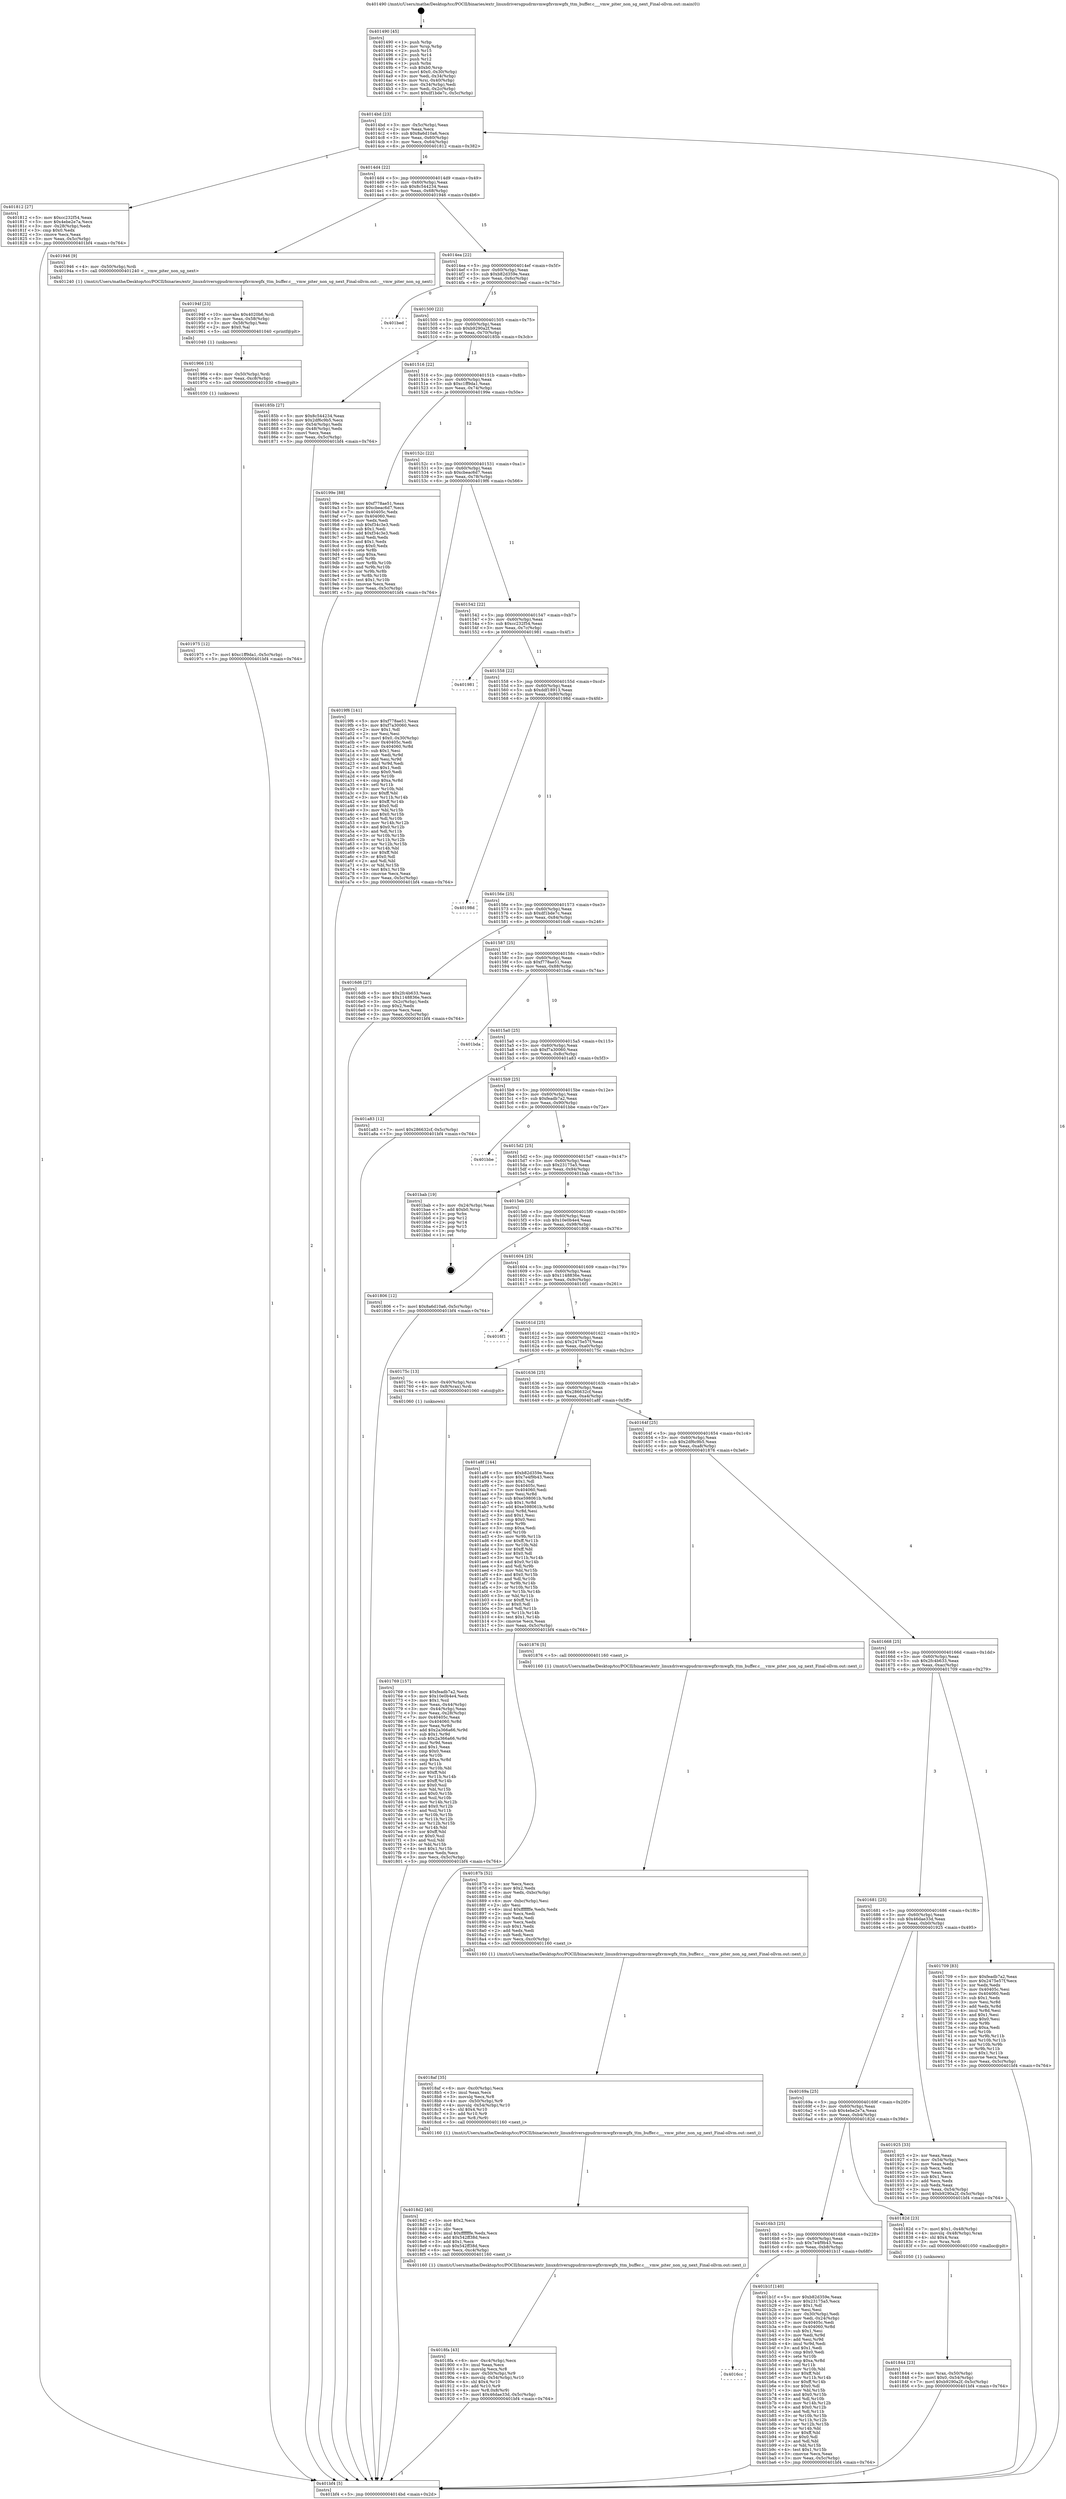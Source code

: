 digraph "0x401490" {
  label = "0x401490 (/mnt/c/Users/mathe/Desktop/tcc/POCII/binaries/extr_linuxdriversgpudrmvmwgfxvmwgfx_ttm_buffer.c___vmw_piter_non_sg_next_Final-ollvm.out::main(0))"
  labelloc = "t"
  node[shape=record]

  Entry [label="",width=0.3,height=0.3,shape=circle,fillcolor=black,style=filled]
  "0x4014bd" [label="{
     0x4014bd [23]\l
     | [instrs]\l
     &nbsp;&nbsp;0x4014bd \<+3\>: mov -0x5c(%rbp),%eax\l
     &nbsp;&nbsp;0x4014c0 \<+2\>: mov %eax,%ecx\l
     &nbsp;&nbsp;0x4014c2 \<+6\>: sub $0x8a6d10a6,%ecx\l
     &nbsp;&nbsp;0x4014c8 \<+3\>: mov %eax,-0x60(%rbp)\l
     &nbsp;&nbsp;0x4014cb \<+3\>: mov %ecx,-0x64(%rbp)\l
     &nbsp;&nbsp;0x4014ce \<+6\>: je 0000000000401812 \<main+0x382\>\l
  }"]
  "0x401812" [label="{
     0x401812 [27]\l
     | [instrs]\l
     &nbsp;&nbsp;0x401812 \<+5\>: mov $0xcc232f54,%eax\l
     &nbsp;&nbsp;0x401817 \<+5\>: mov $0x4ebe2e7a,%ecx\l
     &nbsp;&nbsp;0x40181c \<+3\>: mov -0x28(%rbp),%edx\l
     &nbsp;&nbsp;0x40181f \<+3\>: cmp $0x0,%edx\l
     &nbsp;&nbsp;0x401822 \<+3\>: cmove %ecx,%eax\l
     &nbsp;&nbsp;0x401825 \<+3\>: mov %eax,-0x5c(%rbp)\l
     &nbsp;&nbsp;0x401828 \<+5\>: jmp 0000000000401bf4 \<main+0x764\>\l
  }"]
  "0x4014d4" [label="{
     0x4014d4 [22]\l
     | [instrs]\l
     &nbsp;&nbsp;0x4014d4 \<+5\>: jmp 00000000004014d9 \<main+0x49\>\l
     &nbsp;&nbsp;0x4014d9 \<+3\>: mov -0x60(%rbp),%eax\l
     &nbsp;&nbsp;0x4014dc \<+5\>: sub $0x8c544234,%eax\l
     &nbsp;&nbsp;0x4014e1 \<+3\>: mov %eax,-0x68(%rbp)\l
     &nbsp;&nbsp;0x4014e4 \<+6\>: je 0000000000401946 \<main+0x4b6\>\l
  }"]
  Exit [label="",width=0.3,height=0.3,shape=circle,fillcolor=black,style=filled,peripheries=2]
  "0x401946" [label="{
     0x401946 [9]\l
     | [instrs]\l
     &nbsp;&nbsp;0x401946 \<+4\>: mov -0x50(%rbp),%rdi\l
     &nbsp;&nbsp;0x40194a \<+5\>: call 0000000000401240 \<__vmw_piter_non_sg_next\>\l
     | [calls]\l
     &nbsp;&nbsp;0x401240 \{1\} (/mnt/c/Users/mathe/Desktop/tcc/POCII/binaries/extr_linuxdriversgpudrmvmwgfxvmwgfx_ttm_buffer.c___vmw_piter_non_sg_next_Final-ollvm.out::__vmw_piter_non_sg_next)\l
  }"]
  "0x4014ea" [label="{
     0x4014ea [22]\l
     | [instrs]\l
     &nbsp;&nbsp;0x4014ea \<+5\>: jmp 00000000004014ef \<main+0x5f\>\l
     &nbsp;&nbsp;0x4014ef \<+3\>: mov -0x60(%rbp),%eax\l
     &nbsp;&nbsp;0x4014f2 \<+5\>: sub $0xb82d359e,%eax\l
     &nbsp;&nbsp;0x4014f7 \<+3\>: mov %eax,-0x6c(%rbp)\l
     &nbsp;&nbsp;0x4014fa \<+6\>: je 0000000000401bed \<main+0x75d\>\l
  }"]
  "0x4016cc" [label="{
     0x4016cc\l
  }", style=dashed]
  "0x401bed" [label="{
     0x401bed\l
  }", style=dashed]
  "0x401500" [label="{
     0x401500 [22]\l
     | [instrs]\l
     &nbsp;&nbsp;0x401500 \<+5\>: jmp 0000000000401505 \<main+0x75\>\l
     &nbsp;&nbsp;0x401505 \<+3\>: mov -0x60(%rbp),%eax\l
     &nbsp;&nbsp;0x401508 \<+5\>: sub $0xb9290a2f,%eax\l
     &nbsp;&nbsp;0x40150d \<+3\>: mov %eax,-0x70(%rbp)\l
     &nbsp;&nbsp;0x401510 \<+6\>: je 000000000040185b \<main+0x3cb\>\l
  }"]
  "0x401b1f" [label="{
     0x401b1f [140]\l
     | [instrs]\l
     &nbsp;&nbsp;0x401b1f \<+5\>: mov $0xb82d359e,%eax\l
     &nbsp;&nbsp;0x401b24 \<+5\>: mov $0x23175a5,%ecx\l
     &nbsp;&nbsp;0x401b29 \<+2\>: mov $0x1,%dl\l
     &nbsp;&nbsp;0x401b2b \<+2\>: xor %esi,%esi\l
     &nbsp;&nbsp;0x401b2d \<+3\>: mov -0x30(%rbp),%edi\l
     &nbsp;&nbsp;0x401b30 \<+3\>: mov %edi,-0x24(%rbp)\l
     &nbsp;&nbsp;0x401b33 \<+7\>: mov 0x40405c,%edi\l
     &nbsp;&nbsp;0x401b3a \<+8\>: mov 0x404060,%r8d\l
     &nbsp;&nbsp;0x401b42 \<+3\>: sub $0x1,%esi\l
     &nbsp;&nbsp;0x401b45 \<+3\>: mov %edi,%r9d\l
     &nbsp;&nbsp;0x401b48 \<+3\>: add %esi,%r9d\l
     &nbsp;&nbsp;0x401b4b \<+4\>: imul %r9d,%edi\l
     &nbsp;&nbsp;0x401b4f \<+3\>: and $0x1,%edi\l
     &nbsp;&nbsp;0x401b52 \<+3\>: cmp $0x0,%edi\l
     &nbsp;&nbsp;0x401b55 \<+4\>: sete %r10b\l
     &nbsp;&nbsp;0x401b59 \<+4\>: cmp $0xa,%r8d\l
     &nbsp;&nbsp;0x401b5d \<+4\>: setl %r11b\l
     &nbsp;&nbsp;0x401b61 \<+3\>: mov %r10b,%bl\l
     &nbsp;&nbsp;0x401b64 \<+3\>: xor $0xff,%bl\l
     &nbsp;&nbsp;0x401b67 \<+3\>: mov %r11b,%r14b\l
     &nbsp;&nbsp;0x401b6a \<+4\>: xor $0xff,%r14b\l
     &nbsp;&nbsp;0x401b6e \<+3\>: xor $0x0,%dl\l
     &nbsp;&nbsp;0x401b71 \<+3\>: mov %bl,%r15b\l
     &nbsp;&nbsp;0x401b74 \<+4\>: and $0x0,%r15b\l
     &nbsp;&nbsp;0x401b78 \<+3\>: and %dl,%r10b\l
     &nbsp;&nbsp;0x401b7b \<+3\>: mov %r14b,%r12b\l
     &nbsp;&nbsp;0x401b7e \<+4\>: and $0x0,%r12b\l
     &nbsp;&nbsp;0x401b82 \<+3\>: and %dl,%r11b\l
     &nbsp;&nbsp;0x401b85 \<+3\>: or %r10b,%r15b\l
     &nbsp;&nbsp;0x401b88 \<+3\>: or %r11b,%r12b\l
     &nbsp;&nbsp;0x401b8b \<+3\>: xor %r12b,%r15b\l
     &nbsp;&nbsp;0x401b8e \<+3\>: or %r14b,%bl\l
     &nbsp;&nbsp;0x401b91 \<+3\>: xor $0xff,%bl\l
     &nbsp;&nbsp;0x401b94 \<+3\>: or $0x0,%dl\l
     &nbsp;&nbsp;0x401b97 \<+2\>: and %dl,%bl\l
     &nbsp;&nbsp;0x401b99 \<+3\>: or %bl,%r15b\l
     &nbsp;&nbsp;0x401b9c \<+4\>: test $0x1,%r15b\l
     &nbsp;&nbsp;0x401ba0 \<+3\>: cmovne %ecx,%eax\l
     &nbsp;&nbsp;0x401ba3 \<+3\>: mov %eax,-0x5c(%rbp)\l
     &nbsp;&nbsp;0x401ba6 \<+5\>: jmp 0000000000401bf4 \<main+0x764\>\l
  }"]
  "0x40185b" [label="{
     0x40185b [27]\l
     | [instrs]\l
     &nbsp;&nbsp;0x40185b \<+5\>: mov $0x8c544234,%eax\l
     &nbsp;&nbsp;0x401860 \<+5\>: mov $0x2df6c9b5,%ecx\l
     &nbsp;&nbsp;0x401865 \<+3\>: mov -0x54(%rbp),%edx\l
     &nbsp;&nbsp;0x401868 \<+3\>: cmp -0x48(%rbp),%edx\l
     &nbsp;&nbsp;0x40186b \<+3\>: cmovl %ecx,%eax\l
     &nbsp;&nbsp;0x40186e \<+3\>: mov %eax,-0x5c(%rbp)\l
     &nbsp;&nbsp;0x401871 \<+5\>: jmp 0000000000401bf4 \<main+0x764\>\l
  }"]
  "0x401516" [label="{
     0x401516 [22]\l
     | [instrs]\l
     &nbsp;&nbsp;0x401516 \<+5\>: jmp 000000000040151b \<main+0x8b\>\l
     &nbsp;&nbsp;0x40151b \<+3\>: mov -0x60(%rbp),%eax\l
     &nbsp;&nbsp;0x40151e \<+5\>: sub $0xc1ff9da1,%eax\l
     &nbsp;&nbsp;0x401523 \<+3\>: mov %eax,-0x74(%rbp)\l
     &nbsp;&nbsp;0x401526 \<+6\>: je 000000000040199e \<main+0x50e\>\l
  }"]
  "0x401975" [label="{
     0x401975 [12]\l
     | [instrs]\l
     &nbsp;&nbsp;0x401975 \<+7\>: movl $0xc1ff9da1,-0x5c(%rbp)\l
     &nbsp;&nbsp;0x40197c \<+5\>: jmp 0000000000401bf4 \<main+0x764\>\l
  }"]
  "0x40199e" [label="{
     0x40199e [88]\l
     | [instrs]\l
     &nbsp;&nbsp;0x40199e \<+5\>: mov $0xf778ae51,%eax\l
     &nbsp;&nbsp;0x4019a3 \<+5\>: mov $0xcbeac6d7,%ecx\l
     &nbsp;&nbsp;0x4019a8 \<+7\>: mov 0x40405c,%edx\l
     &nbsp;&nbsp;0x4019af \<+7\>: mov 0x404060,%esi\l
     &nbsp;&nbsp;0x4019b6 \<+2\>: mov %edx,%edi\l
     &nbsp;&nbsp;0x4019b8 \<+6\>: sub $0xf34c3e3,%edi\l
     &nbsp;&nbsp;0x4019be \<+3\>: sub $0x1,%edi\l
     &nbsp;&nbsp;0x4019c1 \<+6\>: add $0xf34c3e3,%edi\l
     &nbsp;&nbsp;0x4019c7 \<+3\>: imul %edi,%edx\l
     &nbsp;&nbsp;0x4019ca \<+3\>: and $0x1,%edx\l
     &nbsp;&nbsp;0x4019cd \<+3\>: cmp $0x0,%edx\l
     &nbsp;&nbsp;0x4019d0 \<+4\>: sete %r8b\l
     &nbsp;&nbsp;0x4019d4 \<+3\>: cmp $0xa,%esi\l
     &nbsp;&nbsp;0x4019d7 \<+4\>: setl %r9b\l
     &nbsp;&nbsp;0x4019db \<+3\>: mov %r8b,%r10b\l
     &nbsp;&nbsp;0x4019de \<+3\>: and %r9b,%r10b\l
     &nbsp;&nbsp;0x4019e1 \<+3\>: xor %r9b,%r8b\l
     &nbsp;&nbsp;0x4019e4 \<+3\>: or %r8b,%r10b\l
     &nbsp;&nbsp;0x4019e7 \<+4\>: test $0x1,%r10b\l
     &nbsp;&nbsp;0x4019eb \<+3\>: cmovne %ecx,%eax\l
     &nbsp;&nbsp;0x4019ee \<+3\>: mov %eax,-0x5c(%rbp)\l
     &nbsp;&nbsp;0x4019f1 \<+5\>: jmp 0000000000401bf4 \<main+0x764\>\l
  }"]
  "0x40152c" [label="{
     0x40152c [22]\l
     | [instrs]\l
     &nbsp;&nbsp;0x40152c \<+5\>: jmp 0000000000401531 \<main+0xa1\>\l
     &nbsp;&nbsp;0x401531 \<+3\>: mov -0x60(%rbp),%eax\l
     &nbsp;&nbsp;0x401534 \<+5\>: sub $0xcbeac6d7,%eax\l
     &nbsp;&nbsp;0x401539 \<+3\>: mov %eax,-0x78(%rbp)\l
     &nbsp;&nbsp;0x40153c \<+6\>: je 00000000004019f6 \<main+0x566\>\l
  }"]
  "0x401966" [label="{
     0x401966 [15]\l
     | [instrs]\l
     &nbsp;&nbsp;0x401966 \<+4\>: mov -0x50(%rbp),%rdi\l
     &nbsp;&nbsp;0x40196a \<+6\>: mov %eax,-0xc8(%rbp)\l
     &nbsp;&nbsp;0x401970 \<+5\>: call 0000000000401030 \<free@plt\>\l
     | [calls]\l
     &nbsp;&nbsp;0x401030 \{1\} (unknown)\l
  }"]
  "0x4019f6" [label="{
     0x4019f6 [141]\l
     | [instrs]\l
     &nbsp;&nbsp;0x4019f6 \<+5\>: mov $0xf778ae51,%eax\l
     &nbsp;&nbsp;0x4019fb \<+5\>: mov $0xf7a30060,%ecx\l
     &nbsp;&nbsp;0x401a00 \<+2\>: mov $0x1,%dl\l
     &nbsp;&nbsp;0x401a02 \<+2\>: xor %esi,%esi\l
     &nbsp;&nbsp;0x401a04 \<+7\>: movl $0x0,-0x30(%rbp)\l
     &nbsp;&nbsp;0x401a0b \<+7\>: mov 0x40405c,%edi\l
     &nbsp;&nbsp;0x401a12 \<+8\>: mov 0x404060,%r8d\l
     &nbsp;&nbsp;0x401a1a \<+3\>: sub $0x1,%esi\l
     &nbsp;&nbsp;0x401a1d \<+3\>: mov %edi,%r9d\l
     &nbsp;&nbsp;0x401a20 \<+3\>: add %esi,%r9d\l
     &nbsp;&nbsp;0x401a23 \<+4\>: imul %r9d,%edi\l
     &nbsp;&nbsp;0x401a27 \<+3\>: and $0x1,%edi\l
     &nbsp;&nbsp;0x401a2a \<+3\>: cmp $0x0,%edi\l
     &nbsp;&nbsp;0x401a2d \<+4\>: sete %r10b\l
     &nbsp;&nbsp;0x401a31 \<+4\>: cmp $0xa,%r8d\l
     &nbsp;&nbsp;0x401a35 \<+4\>: setl %r11b\l
     &nbsp;&nbsp;0x401a39 \<+3\>: mov %r10b,%bl\l
     &nbsp;&nbsp;0x401a3c \<+3\>: xor $0xff,%bl\l
     &nbsp;&nbsp;0x401a3f \<+3\>: mov %r11b,%r14b\l
     &nbsp;&nbsp;0x401a42 \<+4\>: xor $0xff,%r14b\l
     &nbsp;&nbsp;0x401a46 \<+3\>: xor $0x0,%dl\l
     &nbsp;&nbsp;0x401a49 \<+3\>: mov %bl,%r15b\l
     &nbsp;&nbsp;0x401a4c \<+4\>: and $0x0,%r15b\l
     &nbsp;&nbsp;0x401a50 \<+3\>: and %dl,%r10b\l
     &nbsp;&nbsp;0x401a53 \<+3\>: mov %r14b,%r12b\l
     &nbsp;&nbsp;0x401a56 \<+4\>: and $0x0,%r12b\l
     &nbsp;&nbsp;0x401a5a \<+3\>: and %dl,%r11b\l
     &nbsp;&nbsp;0x401a5d \<+3\>: or %r10b,%r15b\l
     &nbsp;&nbsp;0x401a60 \<+3\>: or %r11b,%r12b\l
     &nbsp;&nbsp;0x401a63 \<+3\>: xor %r12b,%r15b\l
     &nbsp;&nbsp;0x401a66 \<+3\>: or %r14b,%bl\l
     &nbsp;&nbsp;0x401a69 \<+3\>: xor $0xff,%bl\l
     &nbsp;&nbsp;0x401a6c \<+3\>: or $0x0,%dl\l
     &nbsp;&nbsp;0x401a6f \<+2\>: and %dl,%bl\l
     &nbsp;&nbsp;0x401a71 \<+3\>: or %bl,%r15b\l
     &nbsp;&nbsp;0x401a74 \<+4\>: test $0x1,%r15b\l
     &nbsp;&nbsp;0x401a78 \<+3\>: cmovne %ecx,%eax\l
     &nbsp;&nbsp;0x401a7b \<+3\>: mov %eax,-0x5c(%rbp)\l
     &nbsp;&nbsp;0x401a7e \<+5\>: jmp 0000000000401bf4 \<main+0x764\>\l
  }"]
  "0x401542" [label="{
     0x401542 [22]\l
     | [instrs]\l
     &nbsp;&nbsp;0x401542 \<+5\>: jmp 0000000000401547 \<main+0xb7\>\l
     &nbsp;&nbsp;0x401547 \<+3\>: mov -0x60(%rbp),%eax\l
     &nbsp;&nbsp;0x40154a \<+5\>: sub $0xcc232f54,%eax\l
     &nbsp;&nbsp;0x40154f \<+3\>: mov %eax,-0x7c(%rbp)\l
     &nbsp;&nbsp;0x401552 \<+6\>: je 0000000000401981 \<main+0x4f1\>\l
  }"]
  "0x40194f" [label="{
     0x40194f [23]\l
     | [instrs]\l
     &nbsp;&nbsp;0x40194f \<+10\>: movabs $0x4020b6,%rdi\l
     &nbsp;&nbsp;0x401959 \<+3\>: mov %eax,-0x58(%rbp)\l
     &nbsp;&nbsp;0x40195c \<+3\>: mov -0x58(%rbp),%esi\l
     &nbsp;&nbsp;0x40195f \<+2\>: mov $0x0,%al\l
     &nbsp;&nbsp;0x401961 \<+5\>: call 0000000000401040 \<printf@plt\>\l
     | [calls]\l
     &nbsp;&nbsp;0x401040 \{1\} (unknown)\l
  }"]
  "0x401981" [label="{
     0x401981\l
  }", style=dashed]
  "0x401558" [label="{
     0x401558 [22]\l
     | [instrs]\l
     &nbsp;&nbsp;0x401558 \<+5\>: jmp 000000000040155d \<main+0xcd\>\l
     &nbsp;&nbsp;0x40155d \<+3\>: mov -0x60(%rbp),%eax\l
     &nbsp;&nbsp;0x401560 \<+5\>: sub $0xddf18913,%eax\l
     &nbsp;&nbsp;0x401565 \<+3\>: mov %eax,-0x80(%rbp)\l
     &nbsp;&nbsp;0x401568 \<+6\>: je 000000000040198d \<main+0x4fd\>\l
  }"]
  "0x4018fa" [label="{
     0x4018fa [43]\l
     | [instrs]\l
     &nbsp;&nbsp;0x4018fa \<+6\>: mov -0xc4(%rbp),%ecx\l
     &nbsp;&nbsp;0x401900 \<+3\>: imul %eax,%ecx\l
     &nbsp;&nbsp;0x401903 \<+3\>: movslq %ecx,%r8\l
     &nbsp;&nbsp;0x401906 \<+4\>: mov -0x50(%rbp),%r9\l
     &nbsp;&nbsp;0x40190a \<+4\>: movslq -0x54(%rbp),%r10\l
     &nbsp;&nbsp;0x40190e \<+4\>: shl $0x4,%r10\l
     &nbsp;&nbsp;0x401912 \<+3\>: add %r10,%r9\l
     &nbsp;&nbsp;0x401915 \<+4\>: mov %r8,0x8(%r9)\l
     &nbsp;&nbsp;0x401919 \<+7\>: movl $0x46dae33d,-0x5c(%rbp)\l
     &nbsp;&nbsp;0x401920 \<+5\>: jmp 0000000000401bf4 \<main+0x764\>\l
  }"]
  "0x40198d" [label="{
     0x40198d\l
  }", style=dashed]
  "0x40156e" [label="{
     0x40156e [25]\l
     | [instrs]\l
     &nbsp;&nbsp;0x40156e \<+5\>: jmp 0000000000401573 \<main+0xe3\>\l
     &nbsp;&nbsp;0x401573 \<+3\>: mov -0x60(%rbp),%eax\l
     &nbsp;&nbsp;0x401576 \<+5\>: sub $0xdf1bde7c,%eax\l
     &nbsp;&nbsp;0x40157b \<+6\>: mov %eax,-0x84(%rbp)\l
     &nbsp;&nbsp;0x401581 \<+6\>: je 00000000004016d6 \<main+0x246\>\l
  }"]
  "0x4018d2" [label="{
     0x4018d2 [40]\l
     | [instrs]\l
     &nbsp;&nbsp;0x4018d2 \<+5\>: mov $0x2,%ecx\l
     &nbsp;&nbsp;0x4018d7 \<+1\>: cltd\l
     &nbsp;&nbsp;0x4018d8 \<+2\>: idiv %ecx\l
     &nbsp;&nbsp;0x4018da \<+6\>: imul $0xfffffffe,%edx,%ecx\l
     &nbsp;&nbsp;0x4018e0 \<+6\>: add $0x542ff38d,%ecx\l
     &nbsp;&nbsp;0x4018e6 \<+3\>: add $0x1,%ecx\l
     &nbsp;&nbsp;0x4018e9 \<+6\>: sub $0x542ff38d,%ecx\l
     &nbsp;&nbsp;0x4018ef \<+6\>: mov %ecx,-0xc4(%rbp)\l
     &nbsp;&nbsp;0x4018f5 \<+5\>: call 0000000000401160 \<next_i\>\l
     | [calls]\l
     &nbsp;&nbsp;0x401160 \{1\} (/mnt/c/Users/mathe/Desktop/tcc/POCII/binaries/extr_linuxdriversgpudrmvmwgfxvmwgfx_ttm_buffer.c___vmw_piter_non_sg_next_Final-ollvm.out::next_i)\l
  }"]
  "0x4016d6" [label="{
     0x4016d6 [27]\l
     | [instrs]\l
     &nbsp;&nbsp;0x4016d6 \<+5\>: mov $0x2fc4b633,%eax\l
     &nbsp;&nbsp;0x4016db \<+5\>: mov $0x1148836e,%ecx\l
     &nbsp;&nbsp;0x4016e0 \<+3\>: mov -0x2c(%rbp),%edx\l
     &nbsp;&nbsp;0x4016e3 \<+3\>: cmp $0x2,%edx\l
     &nbsp;&nbsp;0x4016e6 \<+3\>: cmovne %ecx,%eax\l
     &nbsp;&nbsp;0x4016e9 \<+3\>: mov %eax,-0x5c(%rbp)\l
     &nbsp;&nbsp;0x4016ec \<+5\>: jmp 0000000000401bf4 \<main+0x764\>\l
  }"]
  "0x401587" [label="{
     0x401587 [25]\l
     | [instrs]\l
     &nbsp;&nbsp;0x401587 \<+5\>: jmp 000000000040158c \<main+0xfc\>\l
     &nbsp;&nbsp;0x40158c \<+3\>: mov -0x60(%rbp),%eax\l
     &nbsp;&nbsp;0x40158f \<+5\>: sub $0xf778ae51,%eax\l
     &nbsp;&nbsp;0x401594 \<+6\>: mov %eax,-0x88(%rbp)\l
     &nbsp;&nbsp;0x40159a \<+6\>: je 0000000000401bda \<main+0x74a\>\l
  }"]
  "0x401bf4" [label="{
     0x401bf4 [5]\l
     | [instrs]\l
     &nbsp;&nbsp;0x401bf4 \<+5\>: jmp 00000000004014bd \<main+0x2d\>\l
  }"]
  "0x401490" [label="{
     0x401490 [45]\l
     | [instrs]\l
     &nbsp;&nbsp;0x401490 \<+1\>: push %rbp\l
     &nbsp;&nbsp;0x401491 \<+3\>: mov %rsp,%rbp\l
     &nbsp;&nbsp;0x401494 \<+2\>: push %r15\l
     &nbsp;&nbsp;0x401496 \<+2\>: push %r14\l
     &nbsp;&nbsp;0x401498 \<+2\>: push %r12\l
     &nbsp;&nbsp;0x40149a \<+1\>: push %rbx\l
     &nbsp;&nbsp;0x40149b \<+7\>: sub $0xb0,%rsp\l
     &nbsp;&nbsp;0x4014a2 \<+7\>: movl $0x0,-0x30(%rbp)\l
     &nbsp;&nbsp;0x4014a9 \<+3\>: mov %edi,-0x34(%rbp)\l
     &nbsp;&nbsp;0x4014ac \<+4\>: mov %rsi,-0x40(%rbp)\l
     &nbsp;&nbsp;0x4014b0 \<+3\>: mov -0x34(%rbp),%edi\l
     &nbsp;&nbsp;0x4014b3 \<+3\>: mov %edi,-0x2c(%rbp)\l
     &nbsp;&nbsp;0x4014b6 \<+7\>: movl $0xdf1bde7c,-0x5c(%rbp)\l
  }"]
  "0x4018af" [label="{
     0x4018af [35]\l
     | [instrs]\l
     &nbsp;&nbsp;0x4018af \<+6\>: mov -0xc0(%rbp),%ecx\l
     &nbsp;&nbsp;0x4018b5 \<+3\>: imul %eax,%ecx\l
     &nbsp;&nbsp;0x4018b8 \<+3\>: movslq %ecx,%r8\l
     &nbsp;&nbsp;0x4018bb \<+4\>: mov -0x50(%rbp),%r9\l
     &nbsp;&nbsp;0x4018bf \<+4\>: movslq -0x54(%rbp),%r10\l
     &nbsp;&nbsp;0x4018c3 \<+4\>: shl $0x4,%r10\l
     &nbsp;&nbsp;0x4018c7 \<+3\>: add %r10,%r9\l
     &nbsp;&nbsp;0x4018ca \<+3\>: mov %r8,(%r9)\l
     &nbsp;&nbsp;0x4018cd \<+5\>: call 0000000000401160 \<next_i\>\l
     | [calls]\l
     &nbsp;&nbsp;0x401160 \{1\} (/mnt/c/Users/mathe/Desktop/tcc/POCII/binaries/extr_linuxdriversgpudrmvmwgfxvmwgfx_ttm_buffer.c___vmw_piter_non_sg_next_Final-ollvm.out::next_i)\l
  }"]
  "0x401bda" [label="{
     0x401bda\l
  }", style=dashed]
  "0x4015a0" [label="{
     0x4015a0 [25]\l
     | [instrs]\l
     &nbsp;&nbsp;0x4015a0 \<+5\>: jmp 00000000004015a5 \<main+0x115\>\l
     &nbsp;&nbsp;0x4015a5 \<+3\>: mov -0x60(%rbp),%eax\l
     &nbsp;&nbsp;0x4015a8 \<+5\>: sub $0xf7a30060,%eax\l
     &nbsp;&nbsp;0x4015ad \<+6\>: mov %eax,-0x8c(%rbp)\l
     &nbsp;&nbsp;0x4015b3 \<+6\>: je 0000000000401a83 \<main+0x5f3\>\l
  }"]
  "0x40187b" [label="{
     0x40187b [52]\l
     | [instrs]\l
     &nbsp;&nbsp;0x40187b \<+2\>: xor %ecx,%ecx\l
     &nbsp;&nbsp;0x40187d \<+5\>: mov $0x2,%edx\l
     &nbsp;&nbsp;0x401882 \<+6\>: mov %edx,-0xbc(%rbp)\l
     &nbsp;&nbsp;0x401888 \<+1\>: cltd\l
     &nbsp;&nbsp;0x401889 \<+6\>: mov -0xbc(%rbp),%esi\l
     &nbsp;&nbsp;0x40188f \<+2\>: idiv %esi\l
     &nbsp;&nbsp;0x401891 \<+6\>: imul $0xfffffffe,%edx,%edx\l
     &nbsp;&nbsp;0x401897 \<+2\>: mov %ecx,%edi\l
     &nbsp;&nbsp;0x401899 \<+2\>: sub %edx,%edi\l
     &nbsp;&nbsp;0x40189b \<+2\>: mov %ecx,%edx\l
     &nbsp;&nbsp;0x40189d \<+3\>: sub $0x1,%edx\l
     &nbsp;&nbsp;0x4018a0 \<+2\>: add %edx,%edi\l
     &nbsp;&nbsp;0x4018a2 \<+2\>: sub %edi,%ecx\l
     &nbsp;&nbsp;0x4018a4 \<+6\>: mov %ecx,-0xc0(%rbp)\l
     &nbsp;&nbsp;0x4018aa \<+5\>: call 0000000000401160 \<next_i\>\l
     | [calls]\l
     &nbsp;&nbsp;0x401160 \{1\} (/mnt/c/Users/mathe/Desktop/tcc/POCII/binaries/extr_linuxdriversgpudrmvmwgfxvmwgfx_ttm_buffer.c___vmw_piter_non_sg_next_Final-ollvm.out::next_i)\l
  }"]
  "0x401a83" [label="{
     0x401a83 [12]\l
     | [instrs]\l
     &nbsp;&nbsp;0x401a83 \<+7\>: movl $0x286632cf,-0x5c(%rbp)\l
     &nbsp;&nbsp;0x401a8a \<+5\>: jmp 0000000000401bf4 \<main+0x764\>\l
  }"]
  "0x4015b9" [label="{
     0x4015b9 [25]\l
     | [instrs]\l
     &nbsp;&nbsp;0x4015b9 \<+5\>: jmp 00000000004015be \<main+0x12e\>\l
     &nbsp;&nbsp;0x4015be \<+3\>: mov -0x60(%rbp),%eax\l
     &nbsp;&nbsp;0x4015c1 \<+5\>: sub $0xfeadb7a2,%eax\l
     &nbsp;&nbsp;0x4015c6 \<+6\>: mov %eax,-0x90(%rbp)\l
     &nbsp;&nbsp;0x4015cc \<+6\>: je 0000000000401bbe \<main+0x72e\>\l
  }"]
  "0x401844" [label="{
     0x401844 [23]\l
     | [instrs]\l
     &nbsp;&nbsp;0x401844 \<+4\>: mov %rax,-0x50(%rbp)\l
     &nbsp;&nbsp;0x401848 \<+7\>: movl $0x0,-0x54(%rbp)\l
     &nbsp;&nbsp;0x40184f \<+7\>: movl $0xb9290a2f,-0x5c(%rbp)\l
     &nbsp;&nbsp;0x401856 \<+5\>: jmp 0000000000401bf4 \<main+0x764\>\l
  }"]
  "0x401bbe" [label="{
     0x401bbe\l
  }", style=dashed]
  "0x4015d2" [label="{
     0x4015d2 [25]\l
     | [instrs]\l
     &nbsp;&nbsp;0x4015d2 \<+5\>: jmp 00000000004015d7 \<main+0x147\>\l
     &nbsp;&nbsp;0x4015d7 \<+3\>: mov -0x60(%rbp),%eax\l
     &nbsp;&nbsp;0x4015da \<+5\>: sub $0x23175a5,%eax\l
     &nbsp;&nbsp;0x4015df \<+6\>: mov %eax,-0x94(%rbp)\l
     &nbsp;&nbsp;0x4015e5 \<+6\>: je 0000000000401bab \<main+0x71b\>\l
  }"]
  "0x4016b3" [label="{
     0x4016b3 [25]\l
     | [instrs]\l
     &nbsp;&nbsp;0x4016b3 \<+5\>: jmp 00000000004016b8 \<main+0x228\>\l
     &nbsp;&nbsp;0x4016b8 \<+3\>: mov -0x60(%rbp),%eax\l
     &nbsp;&nbsp;0x4016bb \<+5\>: sub $0x7e4f9b43,%eax\l
     &nbsp;&nbsp;0x4016c0 \<+6\>: mov %eax,-0xb8(%rbp)\l
     &nbsp;&nbsp;0x4016c6 \<+6\>: je 0000000000401b1f \<main+0x68f\>\l
  }"]
  "0x401bab" [label="{
     0x401bab [19]\l
     | [instrs]\l
     &nbsp;&nbsp;0x401bab \<+3\>: mov -0x24(%rbp),%eax\l
     &nbsp;&nbsp;0x401bae \<+7\>: add $0xb0,%rsp\l
     &nbsp;&nbsp;0x401bb5 \<+1\>: pop %rbx\l
     &nbsp;&nbsp;0x401bb6 \<+2\>: pop %r12\l
     &nbsp;&nbsp;0x401bb8 \<+2\>: pop %r14\l
     &nbsp;&nbsp;0x401bba \<+2\>: pop %r15\l
     &nbsp;&nbsp;0x401bbc \<+1\>: pop %rbp\l
     &nbsp;&nbsp;0x401bbd \<+1\>: ret\l
  }"]
  "0x4015eb" [label="{
     0x4015eb [25]\l
     | [instrs]\l
     &nbsp;&nbsp;0x4015eb \<+5\>: jmp 00000000004015f0 \<main+0x160\>\l
     &nbsp;&nbsp;0x4015f0 \<+3\>: mov -0x60(%rbp),%eax\l
     &nbsp;&nbsp;0x4015f3 \<+5\>: sub $0x10e0b4e4,%eax\l
     &nbsp;&nbsp;0x4015f8 \<+6\>: mov %eax,-0x98(%rbp)\l
     &nbsp;&nbsp;0x4015fe \<+6\>: je 0000000000401806 \<main+0x376\>\l
  }"]
  "0x40182d" [label="{
     0x40182d [23]\l
     | [instrs]\l
     &nbsp;&nbsp;0x40182d \<+7\>: movl $0x1,-0x48(%rbp)\l
     &nbsp;&nbsp;0x401834 \<+4\>: movslq -0x48(%rbp),%rax\l
     &nbsp;&nbsp;0x401838 \<+4\>: shl $0x4,%rax\l
     &nbsp;&nbsp;0x40183c \<+3\>: mov %rax,%rdi\l
     &nbsp;&nbsp;0x40183f \<+5\>: call 0000000000401050 \<malloc@plt\>\l
     | [calls]\l
     &nbsp;&nbsp;0x401050 \{1\} (unknown)\l
  }"]
  "0x401806" [label="{
     0x401806 [12]\l
     | [instrs]\l
     &nbsp;&nbsp;0x401806 \<+7\>: movl $0x8a6d10a6,-0x5c(%rbp)\l
     &nbsp;&nbsp;0x40180d \<+5\>: jmp 0000000000401bf4 \<main+0x764\>\l
  }"]
  "0x401604" [label="{
     0x401604 [25]\l
     | [instrs]\l
     &nbsp;&nbsp;0x401604 \<+5\>: jmp 0000000000401609 \<main+0x179\>\l
     &nbsp;&nbsp;0x401609 \<+3\>: mov -0x60(%rbp),%eax\l
     &nbsp;&nbsp;0x40160c \<+5\>: sub $0x1148836e,%eax\l
     &nbsp;&nbsp;0x401611 \<+6\>: mov %eax,-0x9c(%rbp)\l
     &nbsp;&nbsp;0x401617 \<+6\>: je 00000000004016f1 \<main+0x261\>\l
  }"]
  "0x40169a" [label="{
     0x40169a [25]\l
     | [instrs]\l
     &nbsp;&nbsp;0x40169a \<+5\>: jmp 000000000040169f \<main+0x20f\>\l
     &nbsp;&nbsp;0x40169f \<+3\>: mov -0x60(%rbp),%eax\l
     &nbsp;&nbsp;0x4016a2 \<+5\>: sub $0x4ebe2e7a,%eax\l
     &nbsp;&nbsp;0x4016a7 \<+6\>: mov %eax,-0xb4(%rbp)\l
     &nbsp;&nbsp;0x4016ad \<+6\>: je 000000000040182d \<main+0x39d\>\l
  }"]
  "0x4016f1" [label="{
     0x4016f1\l
  }", style=dashed]
  "0x40161d" [label="{
     0x40161d [25]\l
     | [instrs]\l
     &nbsp;&nbsp;0x40161d \<+5\>: jmp 0000000000401622 \<main+0x192\>\l
     &nbsp;&nbsp;0x401622 \<+3\>: mov -0x60(%rbp),%eax\l
     &nbsp;&nbsp;0x401625 \<+5\>: sub $0x2475e57f,%eax\l
     &nbsp;&nbsp;0x40162a \<+6\>: mov %eax,-0xa0(%rbp)\l
     &nbsp;&nbsp;0x401630 \<+6\>: je 000000000040175c \<main+0x2cc\>\l
  }"]
  "0x401925" [label="{
     0x401925 [33]\l
     | [instrs]\l
     &nbsp;&nbsp;0x401925 \<+2\>: xor %eax,%eax\l
     &nbsp;&nbsp;0x401927 \<+3\>: mov -0x54(%rbp),%ecx\l
     &nbsp;&nbsp;0x40192a \<+2\>: mov %eax,%edx\l
     &nbsp;&nbsp;0x40192c \<+2\>: sub %ecx,%edx\l
     &nbsp;&nbsp;0x40192e \<+2\>: mov %eax,%ecx\l
     &nbsp;&nbsp;0x401930 \<+3\>: sub $0x1,%ecx\l
     &nbsp;&nbsp;0x401933 \<+2\>: add %ecx,%edx\l
     &nbsp;&nbsp;0x401935 \<+2\>: sub %edx,%eax\l
     &nbsp;&nbsp;0x401937 \<+3\>: mov %eax,-0x54(%rbp)\l
     &nbsp;&nbsp;0x40193a \<+7\>: movl $0xb9290a2f,-0x5c(%rbp)\l
     &nbsp;&nbsp;0x401941 \<+5\>: jmp 0000000000401bf4 \<main+0x764\>\l
  }"]
  "0x40175c" [label="{
     0x40175c [13]\l
     | [instrs]\l
     &nbsp;&nbsp;0x40175c \<+4\>: mov -0x40(%rbp),%rax\l
     &nbsp;&nbsp;0x401760 \<+4\>: mov 0x8(%rax),%rdi\l
     &nbsp;&nbsp;0x401764 \<+5\>: call 0000000000401060 \<atoi@plt\>\l
     | [calls]\l
     &nbsp;&nbsp;0x401060 \{1\} (unknown)\l
  }"]
  "0x401636" [label="{
     0x401636 [25]\l
     | [instrs]\l
     &nbsp;&nbsp;0x401636 \<+5\>: jmp 000000000040163b \<main+0x1ab\>\l
     &nbsp;&nbsp;0x40163b \<+3\>: mov -0x60(%rbp),%eax\l
     &nbsp;&nbsp;0x40163e \<+5\>: sub $0x286632cf,%eax\l
     &nbsp;&nbsp;0x401643 \<+6\>: mov %eax,-0xa4(%rbp)\l
     &nbsp;&nbsp;0x401649 \<+6\>: je 0000000000401a8f \<main+0x5ff\>\l
  }"]
  "0x401769" [label="{
     0x401769 [157]\l
     | [instrs]\l
     &nbsp;&nbsp;0x401769 \<+5\>: mov $0xfeadb7a2,%ecx\l
     &nbsp;&nbsp;0x40176e \<+5\>: mov $0x10e0b4e4,%edx\l
     &nbsp;&nbsp;0x401773 \<+3\>: mov $0x1,%sil\l
     &nbsp;&nbsp;0x401776 \<+3\>: mov %eax,-0x44(%rbp)\l
     &nbsp;&nbsp;0x401779 \<+3\>: mov -0x44(%rbp),%eax\l
     &nbsp;&nbsp;0x40177c \<+3\>: mov %eax,-0x28(%rbp)\l
     &nbsp;&nbsp;0x40177f \<+7\>: mov 0x40405c,%eax\l
     &nbsp;&nbsp;0x401786 \<+8\>: mov 0x404060,%r8d\l
     &nbsp;&nbsp;0x40178e \<+3\>: mov %eax,%r9d\l
     &nbsp;&nbsp;0x401791 \<+7\>: add $0x2a366a66,%r9d\l
     &nbsp;&nbsp;0x401798 \<+4\>: sub $0x1,%r9d\l
     &nbsp;&nbsp;0x40179c \<+7\>: sub $0x2a366a66,%r9d\l
     &nbsp;&nbsp;0x4017a3 \<+4\>: imul %r9d,%eax\l
     &nbsp;&nbsp;0x4017a7 \<+3\>: and $0x1,%eax\l
     &nbsp;&nbsp;0x4017aa \<+3\>: cmp $0x0,%eax\l
     &nbsp;&nbsp;0x4017ad \<+4\>: sete %r10b\l
     &nbsp;&nbsp;0x4017b1 \<+4\>: cmp $0xa,%r8d\l
     &nbsp;&nbsp;0x4017b5 \<+4\>: setl %r11b\l
     &nbsp;&nbsp;0x4017b9 \<+3\>: mov %r10b,%bl\l
     &nbsp;&nbsp;0x4017bc \<+3\>: xor $0xff,%bl\l
     &nbsp;&nbsp;0x4017bf \<+3\>: mov %r11b,%r14b\l
     &nbsp;&nbsp;0x4017c2 \<+4\>: xor $0xff,%r14b\l
     &nbsp;&nbsp;0x4017c6 \<+4\>: xor $0x0,%sil\l
     &nbsp;&nbsp;0x4017ca \<+3\>: mov %bl,%r15b\l
     &nbsp;&nbsp;0x4017cd \<+4\>: and $0x0,%r15b\l
     &nbsp;&nbsp;0x4017d1 \<+3\>: and %sil,%r10b\l
     &nbsp;&nbsp;0x4017d4 \<+3\>: mov %r14b,%r12b\l
     &nbsp;&nbsp;0x4017d7 \<+4\>: and $0x0,%r12b\l
     &nbsp;&nbsp;0x4017db \<+3\>: and %sil,%r11b\l
     &nbsp;&nbsp;0x4017de \<+3\>: or %r10b,%r15b\l
     &nbsp;&nbsp;0x4017e1 \<+3\>: or %r11b,%r12b\l
     &nbsp;&nbsp;0x4017e4 \<+3\>: xor %r12b,%r15b\l
     &nbsp;&nbsp;0x4017e7 \<+3\>: or %r14b,%bl\l
     &nbsp;&nbsp;0x4017ea \<+3\>: xor $0xff,%bl\l
     &nbsp;&nbsp;0x4017ed \<+4\>: or $0x0,%sil\l
     &nbsp;&nbsp;0x4017f1 \<+3\>: and %sil,%bl\l
     &nbsp;&nbsp;0x4017f4 \<+3\>: or %bl,%r15b\l
     &nbsp;&nbsp;0x4017f7 \<+4\>: test $0x1,%r15b\l
     &nbsp;&nbsp;0x4017fb \<+3\>: cmovne %edx,%ecx\l
     &nbsp;&nbsp;0x4017fe \<+3\>: mov %ecx,-0x5c(%rbp)\l
     &nbsp;&nbsp;0x401801 \<+5\>: jmp 0000000000401bf4 \<main+0x764\>\l
  }"]
  "0x401a8f" [label="{
     0x401a8f [144]\l
     | [instrs]\l
     &nbsp;&nbsp;0x401a8f \<+5\>: mov $0xb82d359e,%eax\l
     &nbsp;&nbsp;0x401a94 \<+5\>: mov $0x7e4f9b43,%ecx\l
     &nbsp;&nbsp;0x401a99 \<+2\>: mov $0x1,%dl\l
     &nbsp;&nbsp;0x401a9b \<+7\>: mov 0x40405c,%esi\l
     &nbsp;&nbsp;0x401aa2 \<+7\>: mov 0x404060,%edi\l
     &nbsp;&nbsp;0x401aa9 \<+3\>: mov %esi,%r8d\l
     &nbsp;&nbsp;0x401aac \<+7\>: sub $0xe598061b,%r8d\l
     &nbsp;&nbsp;0x401ab3 \<+4\>: sub $0x1,%r8d\l
     &nbsp;&nbsp;0x401ab7 \<+7\>: add $0xe598061b,%r8d\l
     &nbsp;&nbsp;0x401abe \<+4\>: imul %r8d,%esi\l
     &nbsp;&nbsp;0x401ac2 \<+3\>: and $0x1,%esi\l
     &nbsp;&nbsp;0x401ac5 \<+3\>: cmp $0x0,%esi\l
     &nbsp;&nbsp;0x401ac8 \<+4\>: sete %r9b\l
     &nbsp;&nbsp;0x401acc \<+3\>: cmp $0xa,%edi\l
     &nbsp;&nbsp;0x401acf \<+4\>: setl %r10b\l
     &nbsp;&nbsp;0x401ad3 \<+3\>: mov %r9b,%r11b\l
     &nbsp;&nbsp;0x401ad6 \<+4\>: xor $0xff,%r11b\l
     &nbsp;&nbsp;0x401ada \<+3\>: mov %r10b,%bl\l
     &nbsp;&nbsp;0x401add \<+3\>: xor $0xff,%bl\l
     &nbsp;&nbsp;0x401ae0 \<+3\>: xor $0x0,%dl\l
     &nbsp;&nbsp;0x401ae3 \<+3\>: mov %r11b,%r14b\l
     &nbsp;&nbsp;0x401ae6 \<+4\>: and $0x0,%r14b\l
     &nbsp;&nbsp;0x401aea \<+3\>: and %dl,%r9b\l
     &nbsp;&nbsp;0x401aed \<+3\>: mov %bl,%r15b\l
     &nbsp;&nbsp;0x401af0 \<+4\>: and $0x0,%r15b\l
     &nbsp;&nbsp;0x401af4 \<+3\>: and %dl,%r10b\l
     &nbsp;&nbsp;0x401af7 \<+3\>: or %r9b,%r14b\l
     &nbsp;&nbsp;0x401afa \<+3\>: or %r10b,%r15b\l
     &nbsp;&nbsp;0x401afd \<+3\>: xor %r15b,%r14b\l
     &nbsp;&nbsp;0x401b00 \<+3\>: or %bl,%r11b\l
     &nbsp;&nbsp;0x401b03 \<+4\>: xor $0xff,%r11b\l
     &nbsp;&nbsp;0x401b07 \<+3\>: or $0x0,%dl\l
     &nbsp;&nbsp;0x401b0a \<+3\>: and %dl,%r11b\l
     &nbsp;&nbsp;0x401b0d \<+3\>: or %r11b,%r14b\l
     &nbsp;&nbsp;0x401b10 \<+4\>: test $0x1,%r14b\l
     &nbsp;&nbsp;0x401b14 \<+3\>: cmovne %ecx,%eax\l
     &nbsp;&nbsp;0x401b17 \<+3\>: mov %eax,-0x5c(%rbp)\l
     &nbsp;&nbsp;0x401b1a \<+5\>: jmp 0000000000401bf4 \<main+0x764\>\l
  }"]
  "0x40164f" [label="{
     0x40164f [25]\l
     | [instrs]\l
     &nbsp;&nbsp;0x40164f \<+5\>: jmp 0000000000401654 \<main+0x1c4\>\l
     &nbsp;&nbsp;0x401654 \<+3\>: mov -0x60(%rbp),%eax\l
     &nbsp;&nbsp;0x401657 \<+5\>: sub $0x2df6c9b5,%eax\l
     &nbsp;&nbsp;0x40165c \<+6\>: mov %eax,-0xa8(%rbp)\l
     &nbsp;&nbsp;0x401662 \<+6\>: je 0000000000401876 \<main+0x3e6\>\l
  }"]
  "0x401681" [label="{
     0x401681 [25]\l
     | [instrs]\l
     &nbsp;&nbsp;0x401681 \<+5\>: jmp 0000000000401686 \<main+0x1f6\>\l
     &nbsp;&nbsp;0x401686 \<+3\>: mov -0x60(%rbp),%eax\l
     &nbsp;&nbsp;0x401689 \<+5\>: sub $0x46dae33d,%eax\l
     &nbsp;&nbsp;0x40168e \<+6\>: mov %eax,-0xb0(%rbp)\l
     &nbsp;&nbsp;0x401694 \<+6\>: je 0000000000401925 \<main+0x495\>\l
  }"]
  "0x401876" [label="{
     0x401876 [5]\l
     | [instrs]\l
     &nbsp;&nbsp;0x401876 \<+5\>: call 0000000000401160 \<next_i\>\l
     | [calls]\l
     &nbsp;&nbsp;0x401160 \{1\} (/mnt/c/Users/mathe/Desktop/tcc/POCII/binaries/extr_linuxdriversgpudrmvmwgfxvmwgfx_ttm_buffer.c___vmw_piter_non_sg_next_Final-ollvm.out::next_i)\l
  }"]
  "0x401668" [label="{
     0x401668 [25]\l
     | [instrs]\l
     &nbsp;&nbsp;0x401668 \<+5\>: jmp 000000000040166d \<main+0x1dd\>\l
     &nbsp;&nbsp;0x40166d \<+3\>: mov -0x60(%rbp),%eax\l
     &nbsp;&nbsp;0x401670 \<+5\>: sub $0x2fc4b633,%eax\l
     &nbsp;&nbsp;0x401675 \<+6\>: mov %eax,-0xac(%rbp)\l
     &nbsp;&nbsp;0x40167b \<+6\>: je 0000000000401709 \<main+0x279\>\l
  }"]
  "0x401709" [label="{
     0x401709 [83]\l
     | [instrs]\l
     &nbsp;&nbsp;0x401709 \<+5\>: mov $0xfeadb7a2,%eax\l
     &nbsp;&nbsp;0x40170e \<+5\>: mov $0x2475e57f,%ecx\l
     &nbsp;&nbsp;0x401713 \<+2\>: xor %edx,%edx\l
     &nbsp;&nbsp;0x401715 \<+7\>: mov 0x40405c,%esi\l
     &nbsp;&nbsp;0x40171c \<+7\>: mov 0x404060,%edi\l
     &nbsp;&nbsp;0x401723 \<+3\>: sub $0x1,%edx\l
     &nbsp;&nbsp;0x401726 \<+3\>: mov %esi,%r8d\l
     &nbsp;&nbsp;0x401729 \<+3\>: add %edx,%r8d\l
     &nbsp;&nbsp;0x40172c \<+4\>: imul %r8d,%esi\l
     &nbsp;&nbsp;0x401730 \<+3\>: and $0x1,%esi\l
     &nbsp;&nbsp;0x401733 \<+3\>: cmp $0x0,%esi\l
     &nbsp;&nbsp;0x401736 \<+4\>: sete %r9b\l
     &nbsp;&nbsp;0x40173a \<+3\>: cmp $0xa,%edi\l
     &nbsp;&nbsp;0x40173d \<+4\>: setl %r10b\l
     &nbsp;&nbsp;0x401741 \<+3\>: mov %r9b,%r11b\l
     &nbsp;&nbsp;0x401744 \<+3\>: and %r10b,%r11b\l
     &nbsp;&nbsp;0x401747 \<+3\>: xor %r10b,%r9b\l
     &nbsp;&nbsp;0x40174a \<+3\>: or %r9b,%r11b\l
     &nbsp;&nbsp;0x40174d \<+4\>: test $0x1,%r11b\l
     &nbsp;&nbsp;0x401751 \<+3\>: cmovne %ecx,%eax\l
     &nbsp;&nbsp;0x401754 \<+3\>: mov %eax,-0x5c(%rbp)\l
     &nbsp;&nbsp;0x401757 \<+5\>: jmp 0000000000401bf4 \<main+0x764\>\l
  }"]
  Entry -> "0x401490" [label=" 1"]
  "0x4014bd" -> "0x401812" [label=" 1"]
  "0x4014bd" -> "0x4014d4" [label=" 16"]
  "0x401bab" -> Exit [label=" 1"]
  "0x4014d4" -> "0x401946" [label=" 1"]
  "0x4014d4" -> "0x4014ea" [label=" 15"]
  "0x401b1f" -> "0x401bf4" [label=" 1"]
  "0x4014ea" -> "0x401bed" [label=" 0"]
  "0x4014ea" -> "0x401500" [label=" 15"]
  "0x4016b3" -> "0x4016cc" [label=" 0"]
  "0x401500" -> "0x40185b" [label=" 2"]
  "0x401500" -> "0x401516" [label=" 13"]
  "0x4016b3" -> "0x401b1f" [label=" 1"]
  "0x401516" -> "0x40199e" [label=" 1"]
  "0x401516" -> "0x40152c" [label=" 12"]
  "0x401a8f" -> "0x401bf4" [label=" 1"]
  "0x40152c" -> "0x4019f6" [label=" 1"]
  "0x40152c" -> "0x401542" [label=" 11"]
  "0x401a83" -> "0x401bf4" [label=" 1"]
  "0x401542" -> "0x401981" [label=" 0"]
  "0x401542" -> "0x401558" [label=" 11"]
  "0x4019f6" -> "0x401bf4" [label=" 1"]
  "0x401558" -> "0x40198d" [label=" 0"]
  "0x401558" -> "0x40156e" [label=" 11"]
  "0x40199e" -> "0x401bf4" [label=" 1"]
  "0x40156e" -> "0x4016d6" [label=" 1"]
  "0x40156e" -> "0x401587" [label=" 10"]
  "0x4016d6" -> "0x401bf4" [label=" 1"]
  "0x401490" -> "0x4014bd" [label=" 1"]
  "0x401bf4" -> "0x4014bd" [label=" 16"]
  "0x401975" -> "0x401bf4" [label=" 1"]
  "0x401587" -> "0x401bda" [label=" 0"]
  "0x401587" -> "0x4015a0" [label=" 10"]
  "0x401966" -> "0x401975" [label=" 1"]
  "0x4015a0" -> "0x401a83" [label=" 1"]
  "0x4015a0" -> "0x4015b9" [label=" 9"]
  "0x40194f" -> "0x401966" [label=" 1"]
  "0x4015b9" -> "0x401bbe" [label=" 0"]
  "0x4015b9" -> "0x4015d2" [label=" 9"]
  "0x401946" -> "0x40194f" [label=" 1"]
  "0x4015d2" -> "0x401bab" [label=" 1"]
  "0x4015d2" -> "0x4015eb" [label=" 8"]
  "0x401925" -> "0x401bf4" [label=" 1"]
  "0x4015eb" -> "0x401806" [label=" 1"]
  "0x4015eb" -> "0x401604" [label=" 7"]
  "0x4018fa" -> "0x401bf4" [label=" 1"]
  "0x401604" -> "0x4016f1" [label=" 0"]
  "0x401604" -> "0x40161d" [label=" 7"]
  "0x4018af" -> "0x4018d2" [label=" 1"]
  "0x40161d" -> "0x40175c" [label=" 1"]
  "0x40161d" -> "0x401636" [label=" 6"]
  "0x40187b" -> "0x4018af" [label=" 1"]
  "0x401636" -> "0x401a8f" [label=" 1"]
  "0x401636" -> "0x40164f" [label=" 5"]
  "0x40185b" -> "0x401bf4" [label=" 2"]
  "0x40164f" -> "0x401876" [label=" 1"]
  "0x40164f" -> "0x401668" [label=" 4"]
  "0x401844" -> "0x401bf4" [label=" 1"]
  "0x401668" -> "0x401709" [label=" 1"]
  "0x401668" -> "0x401681" [label=" 3"]
  "0x401709" -> "0x401bf4" [label=" 1"]
  "0x40175c" -> "0x401769" [label=" 1"]
  "0x401769" -> "0x401bf4" [label=" 1"]
  "0x401806" -> "0x401bf4" [label=" 1"]
  "0x401812" -> "0x401bf4" [label=" 1"]
  "0x401876" -> "0x40187b" [label=" 1"]
  "0x401681" -> "0x401925" [label=" 1"]
  "0x401681" -> "0x40169a" [label=" 2"]
  "0x4018d2" -> "0x4018fa" [label=" 1"]
  "0x40169a" -> "0x40182d" [label=" 1"]
  "0x40169a" -> "0x4016b3" [label=" 1"]
  "0x40182d" -> "0x401844" [label=" 1"]
}
